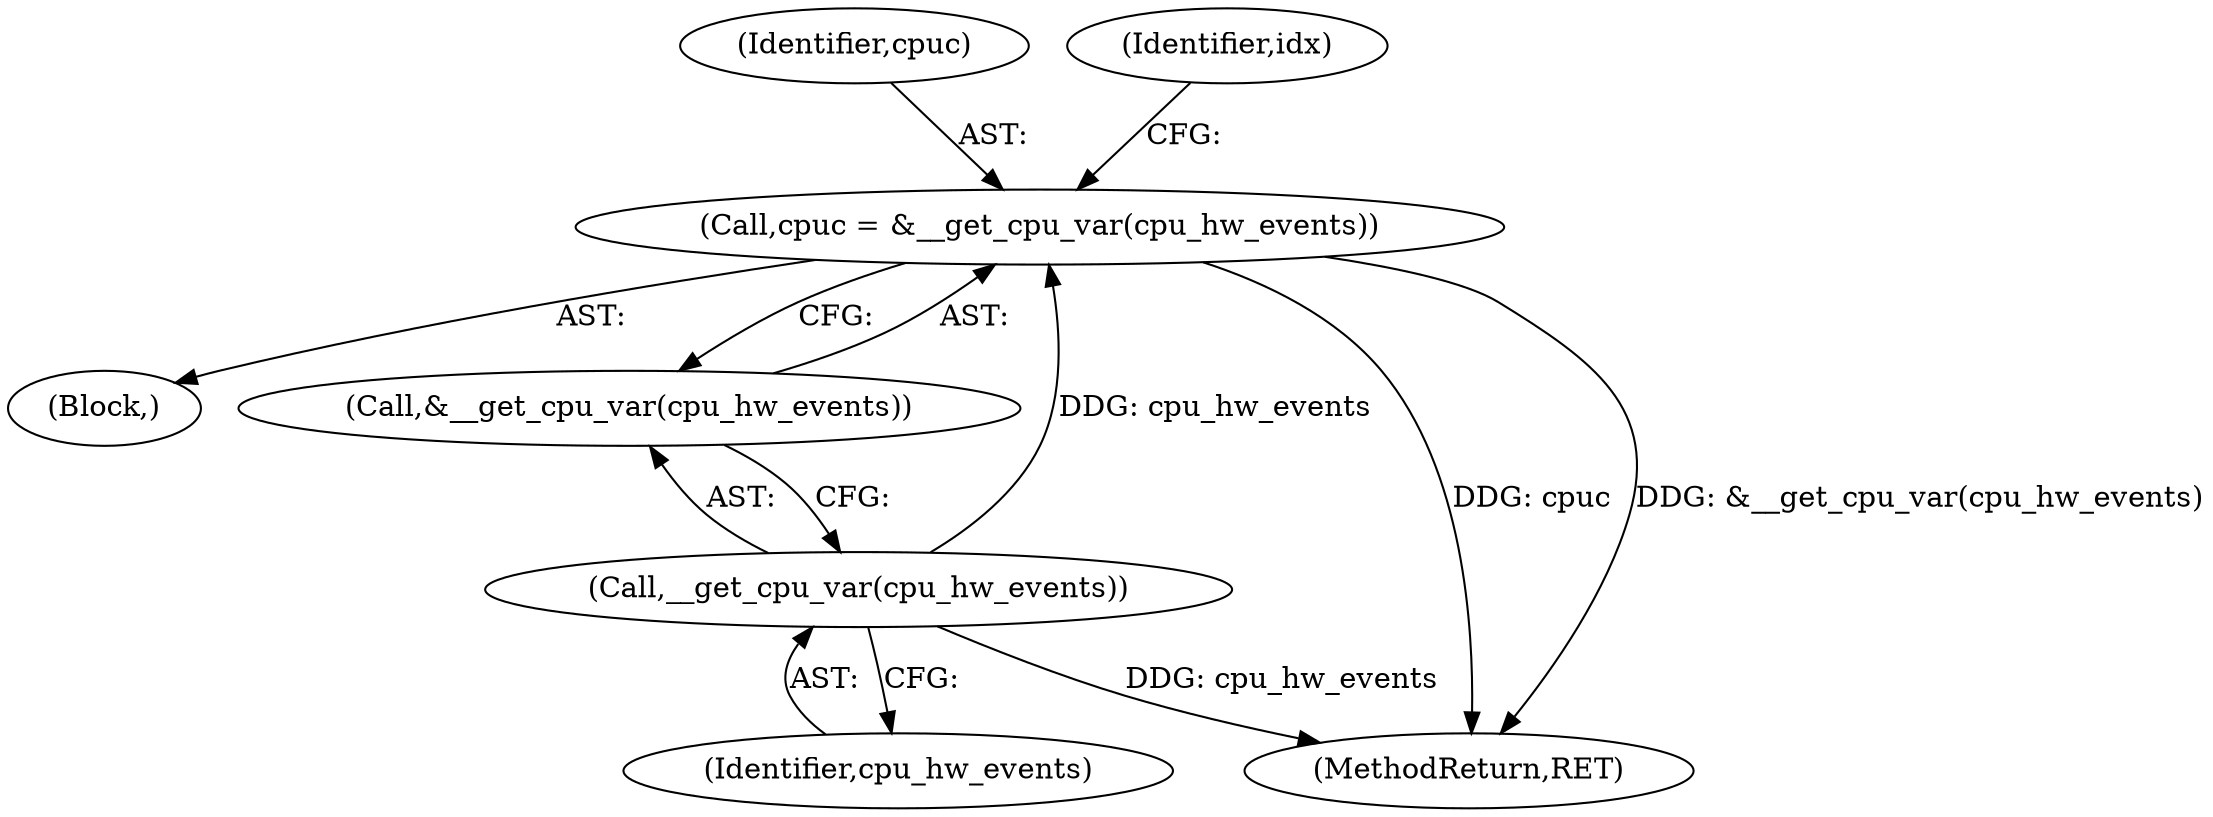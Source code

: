 digraph "0_linux_a8b0ca17b80e92faab46ee7179ba9e99ccb61233_3@pointer" {
"1000140" [label="(Call,cpuc = &__get_cpu_var(cpu_hw_events))"];
"1000143" [label="(Call,__get_cpu_var(cpu_hw_events))"];
"1000107" [label="(Block,)"];
"1000141" [label="(Identifier,cpuc)"];
"1000142" [label="(Call,&__get_cpu_var(cpu_hw_events))"];
"1000143" [label="(Call,__get_cpu_var(cpu_hw_events))"];
"1000140" [label="(Call,cpuc = &__get_cpu_var(cpu_hw_events))"];
"1000147" [label="(Identifier,idx)"];
"1000227" [label="(MethodReturn,RET)"];
"1000144" [label="(Identifier,cpu_hw_events)"];
"1000140" -> "1000107"  [label="AST: "];
"1000140" -> "1000142"  [label="CFG: "];
"1000141" -> "1000140"  [label="AST: "];
"1000142" -> "1000140"  [label="AST: "];
"1000147" -> "1000140"  [label="CFG: "];
"1000140" -> "1000227"  [label="DDG: &__get_cpu_var(cpu_hw_events)"];
"1000140" -> "1000227"  [label="DDG: cpuc"];
"1000143" -> "1000140"  [label="DDG: cpu_hw_events"];
"1000143" -> "1000142"  [label="AST: "];
"1000143" -> "1000144"  [label="CFG: "];
"1000144" -> "1000143"  [label="AST: "];
"1000142" -> "1000143"  [label="CFG: "];
"1000143" -> "1000227"  [label="DDG: cpu_hw_events"];
}
